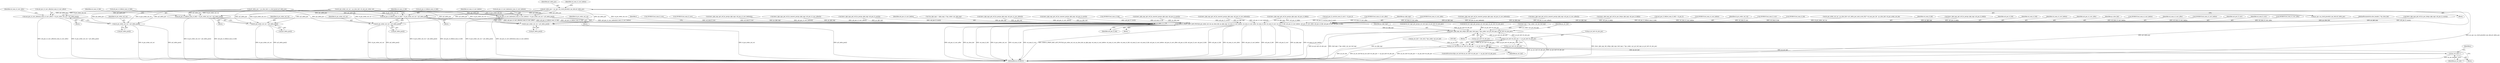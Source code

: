 digraph "0_Android_913d9e8d93d6b81bb8eac3fc2c1426651f5b259d_0@pointer" {
"1000222" [label="(Call,pi2_delta_poc = ps_sps->as_stref_picset[st_rps_idx].ai2_delta_poc)"];
"1000287" [label="(Call,ai4_poc_st_curr_before[u4_num_st_curr_before] = i4_pic_order_cnt_val + pi2_delta_poc[i])"];
"1001191" [label="(Call,DEBUG_PRINT_REF_LIST_POCS(i4_pic_order_cnt_val, ps_slice_hdr, ps_dpb_mgr, u4_num_st_curr_before, u4_num_st_curr_after, u4_num_st_foll, u4_num_lt_curr, u4_num_lt_foll, ai4_poc_st_curr_before, ai4_poc_st_curr_after, ai4_poc_st_foll, ai4_poc_lt_curr, ai4_poc_lt_foll))"];
"1001247" [label="(Call,ihevc_dpb_mgr_del_ref(ps_dpb_mgr, (buf_mgr_t *)ps_codec->pv_pic_buf_mgr, ps_pic_buf->i4_abs_poc))"];
"1001279" [label="(Call,ps_mv_buf->i4_abs_poc == ps_pic_buf->i4_abs_poc)"];
"1001277" [label="(Call,ps_mv_buf && ps_mv_buf->i4_abs_poc == ps_pic_buf->i4_abs_poc)"];
"1001296" [label="(Call,ps_mv_buf++)"];
"1000291" [label="(Call,i4_pic_order_cnt_val + pi2_delta_poc[i])"];
"1000300" [label="(Call,ai4_poc_st_foll[u4_num_st_foll] = i4_pic_order_cnt_val + pi2_delta_poc[i])"];
"1000304" [label="(Call,i4_pic_order_cnt_val + pi2_delta_poc[i])"];
"1000331" [label="(Call,ai4_poc_st_curr_after[u4_num_st_curr_after] = i4_pic_order_cnt_val + pi2_delta_poc[i])"];
"1000335" [label="(Call,i4_pic_order_cnt_val + pi2_delta_poc[i])"];
"1000344" [label="(Call,ai4_poc_st_foll[u4_num_st_foll] = i4_pic_order_cnt_val + pi2_delta_poc[i])"];
"1000348" [label="(Call,i4_pic_order_cnt_val + pi2_delta_poc[i])"];
"1000332" [label="(Call,ai4_poc_st_curr_after[u4_num_st_curr_after])"];
"1000413" [label="(Call,ai4_poc_lt_curr[u4_num_lt_curr] = i4_poc_lt)"];
"1000335" [label="(Call,i4_pic_order_cnt_val + pi2_delta_poc[i])"];
"1001191" [label="(Call,DEBUG_PRINT_REF_LIST_POCS(i4_pic_order_cnt_val, ps_slice_hdr, ps_dpb_mgr, u4_num_st_curr_before, u4_num_st_curr_after, u4_num_st_foll, u4_num_lt_curr, u4_num_lt_foll, ai4_poc_st_curr_before, ai4_poc_st_curr_after, ai4_poc_st_foll, ai4_poc_lt_curr, ai4_poc_lt_foll))"];
"1000287" [label="(Call,ai4_poc_st_curr_before[u4_num_st_curr_before] = i4_pic_order_cnt_val + pi2_delta_poc[i])"];
"1000330" [label="(Block,)"];
"1000994" [label="(Call,(WORD32)u4_num_st_curr_after)"];
"1001248" [label="(Identifier,ps_dpb_mgr)"];
"1001194" [label="(Identifier,ps_dpb_mgr)"];
"1000331" [label="(Call,ai4_poc_st_curr_after[u4_num_st_curr_after] = i4_pic_order_cnt_val + pi2_delta_poc[i])"];
"1000801" [label="(Call,(WORD32)u4_num_st_curr_after)"];
"1000343" [label="(Block,)"];
"1001296" [label="(Call,ps_mv_buf++)"];
"1000782" [label="(Call,ihevc_dpb_mgr_get_ref_by_nearest_poc(ps_dpb_mgr, ai4_poc_st_curr_before[i]))"];
"1001017" [label="(Call,ihevc_dpb_mgr_get_ref_by_nearest_poc(ps_dpb_mgr, ai4_poc_st_curr_after[i]))"];
"1001277" [label="(Call,ps_mv_buf && ps_mv_buf->i4_abs_poc == ps_pic_buf->i4_abs_poc)"];
"1000112" [label="(Block,)"];
"1000341" [label="(Identifier,u4_num_st_curr_after)"];
"1000574" [label="(Call,ihevc_dpb_mgr_get_ref_by_poc_lsb(ps_dpb_mgr, ai4_poc_lt_foll[i]))"];
"1000431" [label="(Call,ai4_poc_lt_foll[u4_num_lt_foll] = i4_poc_lt)"];
"1001235" [label="(Block,)"];
"1000942" [label="(Call,ihevcd_mv_mgr_get_poc(ps_mv_buf_mgr, ps_pic_buf->i4_abs_poc))"];
"1000759" [label="(Call,(WORD32)u4_num_st_curr_before)"];
"1000336" [label="(Identifier,i4_pic_order_cnt_val)"];
"1001177" [label="(Call,ihevcd_mv_mgr_get_poc(ps_mv_buf_mgr, ps_pic_buf->i4_abs_poc))"];
"1001192" [label="(Identifier,i4_pic_order_cnt_val)"];
"1000286" [label="(Block,)"];
"1001078" [label="(Call,(WORD32)u4_num_lt_curr)"];
"1000559" [label="(Call,(WORD32)u4_num_lt_foll)"];
"1000189" [label="(Block,)"];
"1000393" [label="(Call,i4_pic_order_cnt_val - ps_slice_hdr->ai1_delta_poc_msb_cycle_lt[i] * u4_max_poc_lsb - ps_slice_hdr->i4_pic_order_cnt_lsb)"];
"1000222" [label="(Call,pi2_delta_poc = ps_sps->as_stref_picset[st_rps_idx].ai2_delta_poc)"];
"1000305" [label="(Identifier,i4_pic_order_cnt_val)"];
"1001199" [label="(Identifier,u4_num_lt_foll)"];
"1000597" [label="(Call,ihevc_dpb_mgr_get_ref_by_poc(ps_dpb_mgr, ai4_poc_lt_foll[i]))"];
"1001202" [label="(Identifier,ai4_poc_st_foll)"];
"1001197" [label="(Identifier,u4_num_st_foll)"];
"1000297" [label="(Identifier,u4_num_st_curr_before)"];
"1000292" [label="(Identifier,i4_pic_order_cnt_val)"];
"1001278" [label="(Identifier,ps_mv_buf)"];
"1001195" [label="(Identifier,u4_num_st_curr_before)"];
"1001201" [label="(Identifier,ai4_poc_st_curr_after)"];
"1000223" [label="(Identifier,pi2_delta_poc)"];
"1001193" [label="(Identifier,ps_slice_hdr)"];
"1001279" [label="(Call,ps_mv_buf->i4_abs_poc == ps_pic_buf->i4_abs_poc)"];
"1001276" [label="(ControlStructure,if(ps_mv_buf && ps_mv_buf->i4_abs_poc == ps_pic_buf->i4_abs_poc))"];
"1000349" [label="(Identifier,i4_pic_order_cnt_val)"];
"1000291" [label="(Call,i4_pic_order_cnt_val + pi2_delta_poc[i])"];
"1001036" [label="(Call,(WORD32)u4_num_st_curr_before)"];
"1001257" [label="(Call,ps_mv_buf = (mv_buf_t *)ps_codec->ps_mv_buf)"];
"1000344" [label="(Call,ai4_poc_st_foll[u4_num_st_foll] = i4_pic_order_cnt_val + pi2_delta_poc[i])"];
"1001274" [label="(Identifier,j)"];
"1000350" [label="(Call,pi2_delta_poc[i])"];
"1000354" [label="(Identifier,u4_num_st_foll)"];
"1001196" [label="(Identifier,u4_num_st_curr_after)"];
"1000622" [label="(Call,(WORD32)u4_num_st_curr_before)"];
"1000293" [label="(Call,pi2_delta_poc[i])"];
"1001203" [label="(Identifier,ai4_poc_lt_curr)"];
"1001198" [label="(Identifier,u4_num_lt_curr)"];
"1000655" [label="(Call,(WORD32)u4_num_st_curr_after)"];
"1000111" [label="(MethodParameterIn,slice_header_t *ps_slice_hdr)"];
"1000511" [label="(Call,ihevc_dpb_mgr_get_ref_by_poc_lsb(ps_dpb_mgr, ai4_poc_lt_curr[i]))"];
"1001207" [label="(Identifier,i)"];
"1000843" [label="(Call,(WORD32)u4_num_lt_curr)"];
"1001280" [label="(Call,ps_mv_buf->i4_abs_poc)"];
"1000267" [label="(Identifier,u4_num_st_curr_before)"];
"1000496" [label="(Call,(WORD32)u4_num_lt_curr)"];
"1001254" [label="(Call,ps_pic_buf->i4_abs_poc)"];
"1000630" [label="(Call,ihevc_dpb_mgr_get_ref_by_poc(ps_dpb_mgr, ai4_poc_st_curr_before[i]))"];
"1000824" [label="(Call,ihevc_dpb_mgr_get_ref_by_nearest_poc(ps_dpb_mgr, ai4_poc_st_curr_after[i]))"];
"1000534" [label="(Call,ihevc_dpb_mgr_get_ref_by_poc(ps_dpb_mgr, ai4_poc_lt_curr[i]))"];
"1001300" [label="(MethodReturn,WORD32)"];
"1001200" [label="(Identifier,ai4_poc_st_curr_before)"];
"1000300" [label="(Call,ai4_poc_st_foll[u4_num_st_foll] = i4_pic_order_cnt_val + pi2_delta_poc[i])"];
"1000348" [label="(Call,i4_pic_order_cnt_val + pi2_delta_poc[i])"];
"1001247" [label="(Call,ihevc_dpb_mgr_del_ref(ps_dpb_mgr, (buf_mgr_t *)ps_codec->pv_pic_buf_mgr, ps_pic_buf->i4_abs_poc))"];
"1000224" [label="(Call,ps_sps->as_stref_picset[st_rps_idx].ai2_delta_poc)"];
"1000304" [label="(Call,i4_pic_order_cnt_val + pi2_delta_poc[i])"];
"1000306" [label="(Call,pi2_delta_poc[i])"];
"1001249" [label="(Call,(buf_mgr_t *)ps_codec->pv_pic_buf_mgr)"];
"1000288" [label="(Call,ai4_poc_st_curr_before[u4_num_st_curr_before])"];
"1000299" [label="(Block,)"];
"1000125" [label="(Call,*ps_dpb_mgr = (dpb_mgr_t *)ps_codec->pv_dpb_mgr)"];
"1000663" [label="(Call,ihevc_dpb_mgr_get_ref_by_poc(ps_dpb_mgr, ai4_poc_st_curr_after[i]))"];
"1001101" [label="(Call,ihevc_dpb_mgr_get_ref_by_nearest_poc(ps_dpb_mgr, ai4_poc_lt_curr[i]))"];
"1000178" [label="(Call,i4_pic_order_cnt_val = ps_slice_hdr->i4_abs_pic_order_cnt)"];
"1001275" [label="(Block,)"];
"1001204" [label="(Identifier,ai4_poc_lt_foll)"];
"1000259" [label="(Call,pi2_delta_poc = ps_slice_hdr->s_stref_picset.ai2_delta_poc)"];
"1000688" [label="(Call,(WORD32)u4_num_st_foll)"];
"1000866" [label="(Call,ihevc_dpb_mgr_get_ref_by_nearest_poc(ps_dpb_mgr, ai4_poc_lt_curr[i]))"];
"1000301" [label="(Call,ai4_poc_st_foll[u4_num_st_foll])"];
"1001283" [label="(Call,ps_pic_buf->i4_abs_poc)"];
"1001059" [label="(Call,ihevc_dpb_mgr_get_ref_by_nearest_poc(ps_dpb_mgr, ai4_poc_st_curr_before[i]))"];
"1000337" [label="(Call,pi2_delta_poc[i])"];
"1001258" [label="(Identifier,ps_mv_buf)"];
"1000696" [label="(Call,ihevc_dpb_mgr_get_ref_by_poc(ps_dpb_mgr, ai4_poc_st_foll[i]))"];
"1000310" [label="(Identifier,u4_num_st_foll)"];
"1000345" [label="(Call,ai4_poc_st_foll[u4_num_st_foll])"];
"1001297" [label="(Identifier,ps_mv_buf)"];
"1000222" -> "1000189"  [label="AST: "];
"1000222" -> "1000224"  [label="CFG: "];
"1000223" -> "1000222"  [label="AST: "];
"1000224" -> "1000222"  [label="AST: "];
"1000267" -> "1000222"  [label="CFG: "];
"1000222" -> "1001300"  [label="DDG: pi2_delta_poc"];
"1000222" -> "1001300"  [label="DDG: ps_sps->as_stref_picset[st_rps_idx].ai2_delta_poc"];
"1000222" -> "1000287"  [label="DDG: pi2_delta_poc"];
"1000222" -> "1000291"  [label="DDG: pi2_delta_poc"];
"1000222" -> "1000300"  [label="DDG: pi2_delta_poc"];
"1000222" -> "1000304"  [label="DDG: pi2_delta_poc"];
"1000222" -> "1000331"  [label="DDG: pi2_delta_poc"];
"1000222" -> "1000335"  [label="DDG: pi2_delta_poc"];
"1000222" -> "1000344"  [label="DDG: pi2_delta_poc"];
"1000222" -> "1000348"  [label="DDG: pi2_delta_poc"];
"1000287" -> "1000286"  [label="AST: "];
"1000287" -> "1000291"  [label="CFG: "];
"1000288" -> "1000287"  [label="AST: "];
"1000291" -> "1000287"  [label="AST: "];
"1000297" -> "1000287"  [label="CFG: "];
"1000287" -> "1001300"  [label="DDG: i4_pic_order_cnt_val + pi2_delta_poc[i]"];
"1000287" -> "1001300"  [label="DDG: ai4_poc_st_curr_before[u4_num_st_curr_before]"];
"1000178" -> "1000287"  [label="DDG: i4_pic_order_cnt_val"];
"1000259" -> "1000287"  [label="DDG: pi2_delta_poc"];
"1000287" -> "1001191"  [label="DDG: ai4_poc_st_curr_before[u4_num_st_curr_before]"];
"1001191" -> "1000112"  [label="AST: "];
"1001191" -> "1001204"  [label="CFG: "];
"1001192" -> "1001191"  [label="AST: "];
"1001193" -> "1001191"  [label="AST: "];
"1001194" -> "1001191"  [label="AST: "];
"1001195" -> "1001191"  [label="AST: "];
"1001196" -> "1001191"  [label="AST: "];
"1001197" -> "1001191"  [label="AST: "];
"1001198" -> "1001191"  [label="AST: "];
"1001199" -> "1001191"  [label="AST: "];
"1001200" -> "1001191"  [label="AST: "];
"1001201" -> "1001191"  [label="AST: "];
"1001202" -> "1001191"  [label="AST: "];
"1001203" -> "1001191"  [label="AST: "];
"1001204" -> "1001191"  [label="AST: "];
"1001207" -> "1001191"  [label="CFG: "];
"1001191" -> "1001300"  [label="DDG: u4_num_lt_foll"];
"1001191" -> "1001300"  [label="DDG: i4_pic_order_cnt_val"];
"1001191" -> "1001300"  [label="DDG: u4_num_st_foll"];
"1001191" -> "1001300"  [label="DDG: u4_num_lt_curr"];
"1001191" -> "1001300"  [label="DDG: DEBUG_PRINT_REF_LIST_POCS(i4_pic_order_cnt_val, ps_slice_hdr, ps_dpb_mgr, u4_num_st_curr_before, u4_num_st_curr_after, u4_num_st_foll, u4_num_lt_curr, u4_num_lt_foll, ai4_poc_st_curr_before, ai4_poc_st_curr_after, ai4_poc_st_foll, ai4_poc_lt_curr, ai4_poc_lt_foll)"];
"1001191" -> "1001300"  [label="DDG: ai4_poc_st_foll"];
"1001191" -> "1001300"  [label="DDG: u4_num_st_curr_after"];
"1001191" -> "1001300"  [label="DDG: ai4_poc_st_curr_before"];
"1001191" -> "1001300"  [label="DDG: ai4_poc_lt_foll"];
"1001191" -> "1001300"  [label="DDG: ai4_poc_lt_curr"];
"1001191" -> "1001300"  [label="DDG: ps_dpb_mgr"];
"1001191" -> "1001300"  [label="DDG: u4_num_st_curr_before"];
"1001191" -> "1001300"  [label="DDG: ai4_poc_st_curr_after"];
"1001191" -> "1001300"  [label="DDG: ps_slice_hdr"];
"1000178" -> "1001191"  [label="DDG: i4_pic_order_cnt_val"];
"1000393" -> "1001191"  [label="DDG: i4_pic_order_cnt_val"];
"1000111" -> "1001191"  [label="DDG: ps_slice_hdr"];
"1000574" -> "1001191"  [label="DDG: ps_dpb_mgr"];
"1000574" -> "1001191"  [label="DDG: ai4_poc_lt_foll[i]"];
"1000125" -> "1001191"  [label="DDG: ps_dpb_mgr"];
"1000866" -> "1001191"  [label="DDG: ps_dpb_mgr"];
"1000866" -> "1001191"  [label="DDG: ai4_poc_lt_curr[i]"];
"1000696" -> "1001191"  [label="DDG: ps_dpb_mgr"];
"1000696" -> "1001191"  [label="DDG: ai4_poc_st_foll[i]"];
"1000597" -> "1001191"  [label="DDG: ps_dpb_mgr"];
"1000597" -> "1001191"  [label="DDG: ai4_poc_lt_foll[i]"];
"1000663" -> "1001191"  [label="DDG: ps_dpb_mgr"];
"1000663" -> "1001191"  [label="DDG: ai4_poc_st_curr_after[i]"];
"1000782" -> "1001191"  [label="DDG: ps_dpb_mgr"];
"1000782" -> "1001191"  [label="DDG: ai4_poc_st_curr_before[i]"];
"1000630" -> "1001191"  [label="DDG: ps_dpb_mgr"];
"1000630" -> "1001191"  [label="DDG: ai4_poc_st_curr_before[i]"];
"1001017" -> "1001191"  [label="DDG: ps_dpb_mgr"];
"1001017" -> "1001191"  [label="DDG: ai4_poc_st_curr_after[i]"];
"1001059" -> "1001191"  [label="DDG: ps_dpb_mgr"];
"1001059" -> "1001191"  [label="DDG: ai4_poc_st_curr_before[i]"];
"1000511" -> "1001191"  [label="DDG: ps_dpb_mgr"];
"1000511" -> "1001191"  [label="DDG: ai4_poc_lt_curr[i]"];
"1000824" -> "1001191"  [label="DDG: ps_dpb_mgr"];
"1000824" -> "1001191"  [label="DDG: ai4_poc_st_curr_after[i]"];
"1000534" -> "1001191"  [label="DDG: ps_dpb_mgr"];
"1000534" -> "1001191"  [label="DDG: ai4_poc_lt_curr[i]"];
"1001101" -> "1001191"  [label="DDG: ps_dpb_mgr"];
"1001101" -> "1001191"  [label="DDG: ai4_poc_lt_curr[i]"];
"1001036" -> "1001191"  [label="DDG: u4_num_st_curr_before"];
"1000622" -> "1001191"  [label="DDG: u4_num_st_curr_before"];
"1000759" -> "1001191"  [label="DDG: u4_num_st_curr_before"];
"1000994" -> "1001191"  [label="DDG: u4_num_st_curr_after"];
"1000801" -> "1001191"  [label="DDG: u4_num_st_curr_after"];
"1000655" -> "1001191"  [label="DDG: u4_num_st_curr_after"];
"1000688" -> "1001191"  [label="DDG: u4_num_st_foll"];
"1001078" -> "1001191"  [label="DDG: u4_num_lt_curr"];
"1000496" -> "1001191"  [label="DDG: u4_num_lt_curr"];
"1000843" -> "1001191"  [label="DDG: u4_num_lt_curr"];
"1000559" -> "1001191"  [label="DDG: u4_num_lt_foll"];
"1000331" -> "1001191"  [label="DDG: ai4_poc_st_curr_after[u4_num_st_curr_after]"];
"1000300" -> "1001191"  [label="DDG: ai4_poc_st_foll[u4_num_st_foll]"];
"1000344" -> "1001191"  [label="DDG: ai4_poc_st_foll[u4_num_st_foll]"];
"1000413" -> "1001191"  [label="DDG: ai4_poc_lt_curr[u4_num_lt_curr]"];
"1000431" -> "1001191"  [label="DDG: ai4_poc_lt_foll[u4_num_lt_foll]"];
"1001191" -> "1001247"  [label="DDG: ps_dpb_mgr"];
"1001247" -> "1001235"  [label="AST: "];
"1001247" -> "1001254"  [label="CFG: "];
"1001248" -> "1001247"  [label="AST: "];
"1001249" -> "1001247"  [label="AST: "];
"1001254" -> "1001247"  [label="AST: "];
"1001258" -> "1001247"  [label="CFG: "];
"1001247" -> "1001300"  [label="DDG: ihevc_dpb_mgr_del_ref(ps_dpb_mgr, (buf_mgr_t *)ps_codec->pv_pic_buf_mgr, ps_pic_buf->i4_abs_poc)"];
"1001247" -> "1001300"  [label="DDG: ps_pic_buf->i4_abs_poc"];
"1001247" -> "1001300"  [label="DDG: (buf_mgr_t *)ps_codec->pv_pic_buf_mgr"];
"1001247" -> "1001300"  [label="DDG: ps_dpb_mgr"];
"1001249" -> "1001247"  [label="DDG: ps_codec->pv_pic_buf_mgr"];
"1001177" -> "1001247"  [label="DDG: ps_pic_buf->i4_abs_poc"];
"1001279" -> "1001247"  [label="DDG: ps_pic_buf->i4_abs_poc"];
"1000942" -> "1001247"  [label="DDG: ps_pic_buf->i4_abs_poc"];
"1001247" -> "1001279"  [label="DDG: ps_pic_buf->i4_abs_poc"];
"1001279" -> "1001277"  [label="AST: "];
"1001279" -> "1001283"  [label="CFG: "];
"1001280" -> "1001279"  [label="AST: "];
"1001283" -> "1001279"  [label="AST: "];
"1001277" -> "1001279"  [label="CFG: "];
"1001279" -> "1001300"  [label="DDG: ps_mv_buf->i4_abs_poc"];
"1001279" -> "1001300"  [label="DDG: ps_pic_buf->i4_abs_poc"];
"1001279" -> "1001277"  [label="DDG: ps_mv_buf->i4_abs_poc"];
"1001279" -> "1001277"  [label="DDG: ps_pic_buf->i4_abs_poc"];
"1001277" -> "1001276"  [label="AST: "];
"1001277" -> "1001278"  [label="CFG: "];
"1001278" -> "1001277"  [label="AST: "];
"1001289" -> "1001277"  [label="CFG: "];
"1001297" -> "1001277"  [label="CFG: "];
"1001277" -> "1001300"  [label="DDG: ps_mv_buf"];
"1001277" -> "1001300"  [label="DDG: ps_mv_buf && ps_mv_buf->i4_abs_poc == ps_pic_buf->i4_abs_poc"];
"1001277" -> "1001300"  [label="DDG: ps_mv_buf->i4_abs_poc == ps_pic_buf->i4_abs_poc"];
"1001257" -> "1001277"  [label="DDG: ps_mv_buf"];
"1001296" -> "1001277"  [label="DDG: ps_mv_buf"];
"1001277" -> "1001296"  [label="DDG: ps_mv_buf"];
"1001296" -> "1001275"  [label="AST: "];
"1001296" -> "1001297"  [label="CFG: "];
"1001297" -> "1001296"  [label="AST: "];
"1001274" -> "1001296"  [label="CFG: "];
"1001296" -> "1001300"  [label="DDG: ps_mv_buf"];
"1000291" -> "1000293"  [label="CFG: "];
"1000292" -> "1000291"  [label="AST: "];
"1000293" -> "1000291"  [label="AST: "];
"1000291" -> "1001300"  [label="DDG: i4_pic_order_cnt_val"];
"1000291" -> "1001300"  [label="DDG: pi2_delta_poc[i]"];
"1000178" -> "1000291"  [label="DDG: i4_pic_order_cnt_val"];
"1000259" -> "1000291"  [label="DDG: pi2_delta_poc"];
"1000300" -> "1000299"  [label="AST: "];
"1000300" -> "1000304"  [label="CFG: "];
"1000301" -> "1000300"  [label="AST: "];
"1000304" -> "1000300"  [label="AST: "];
"1000310" -> "1000300"  [label="CFG: "];
"1000300" -> "1001300"  [label="DDG: i4_pic_order_cnt_val + pi2_delta_poc[i]"];
"1000300" -> "1001300"  [label="DDG: ai4_poc_st_foll[u4_num_st_foll]"];
"1000178" -> "1000300"  [label="DDG: i4_pic_order_cnt_val"];
"1000259" -> "1000300"  [label="DDG: pi2_delta_poc"];
"1000304" -> "1000306"  [label="CFG: "];
"1000305" -> "1000304"  [label="AST: "];
"1000306" -> "1000304"  [label="AST: "];
"1000304" -> "1001300"  [label="DDG: i4_pic_order_cnt_val"];
"1000304" -> "1001300"  [label="DDG: pi2_delta_poc[i]"];
"1000178" -> "1000304"  [label="DDG: i4_pic_order_cnt_val"];
"1000259" -> "1000304"  [label="DDG: pi2_delta_poc"];
"1000331" -> "1000330"  [label="AST: "];
"1000331" -> "1000335"  [label="CFG: "];
"1000332" -> "1000331"  [label="AST: "];
"1000335" -> "1000331"  [label="AST: "];
"1000341" -> "1000331"  [label="CFG: "];
"1000331" -> "1001300"  [label="DDG: ai4_poc_st_curr_after[u4_num_st_curr_after]"];
"1000331" -> "1001300"  [label="DDG: i4_pic_order_cnt_val + pi2_delta_poc[i]"];
"1000178" -> "1000331"  [label="DDG: i4_pic_order_cnt_val"];
"1000259" -> "1000331"  [label="DDG: pi2_delta_poc"];
"1000335" -> "1000337"  [label="CFG: "];
"1000336" -> "1000335"  [label="AST: "];
"1000337" -> "1000335"  [label="AST: "];
"1000335" -> "1001300"  [label="DDG: i4_pic_order_cnt_val"];
"1000335" -> "1001300"  [label="DDG: pi2_delta_poc[i]"];
"1000178" -> "1000335"  [label="DDG: i4_pic_order_cnt_val"];
"1000259" -> "1000335"  [label="DDG: pi2_delta_poc"];
"1000344" -> "1000343"  [label="AST: "];
"1000344" -> "1000348"  [label="CFG: "];
"1000345" -> "1000344"  [label="AST: "];
"1000348" -> "1000344"  [label="AST: "];
"1000354" -> "1000344"  [label="CFG: "];
"1000344" -> "1001300"  [label="DDG: i4_pic_order_cnt_val + pi2_delta_poc[i]"];
"1000344" -> "1001300"  [label="DDG: ai4_poc_st_foll[u4_num_st_foll]"];
"1000178" -> "1000344"  [label="DDG: i4_pic_order_cnt_val"];
"1000259" -> "1000344"  [label="DDG: pi2_delta_poc"];
"1000348" -> "1000350"  [label="CFG: "];
"1000349" -> "1000348"  [label="AST: "];
"1000350" -> "1000348"  [label="AST: "];
"1000348" -> "1001300"  [label="DDG: i4_pic_order_cnt_val"];
"1000348" -> "1001300"  [label="DDG: pi2_delta_poc[i]"];
"1000178" -> "1000348"  [label="DDG: i4_pic_order_cnt_val"];
"1000259" -> "1000348"  [label="DDG: pi2_delta_poc"];
}
